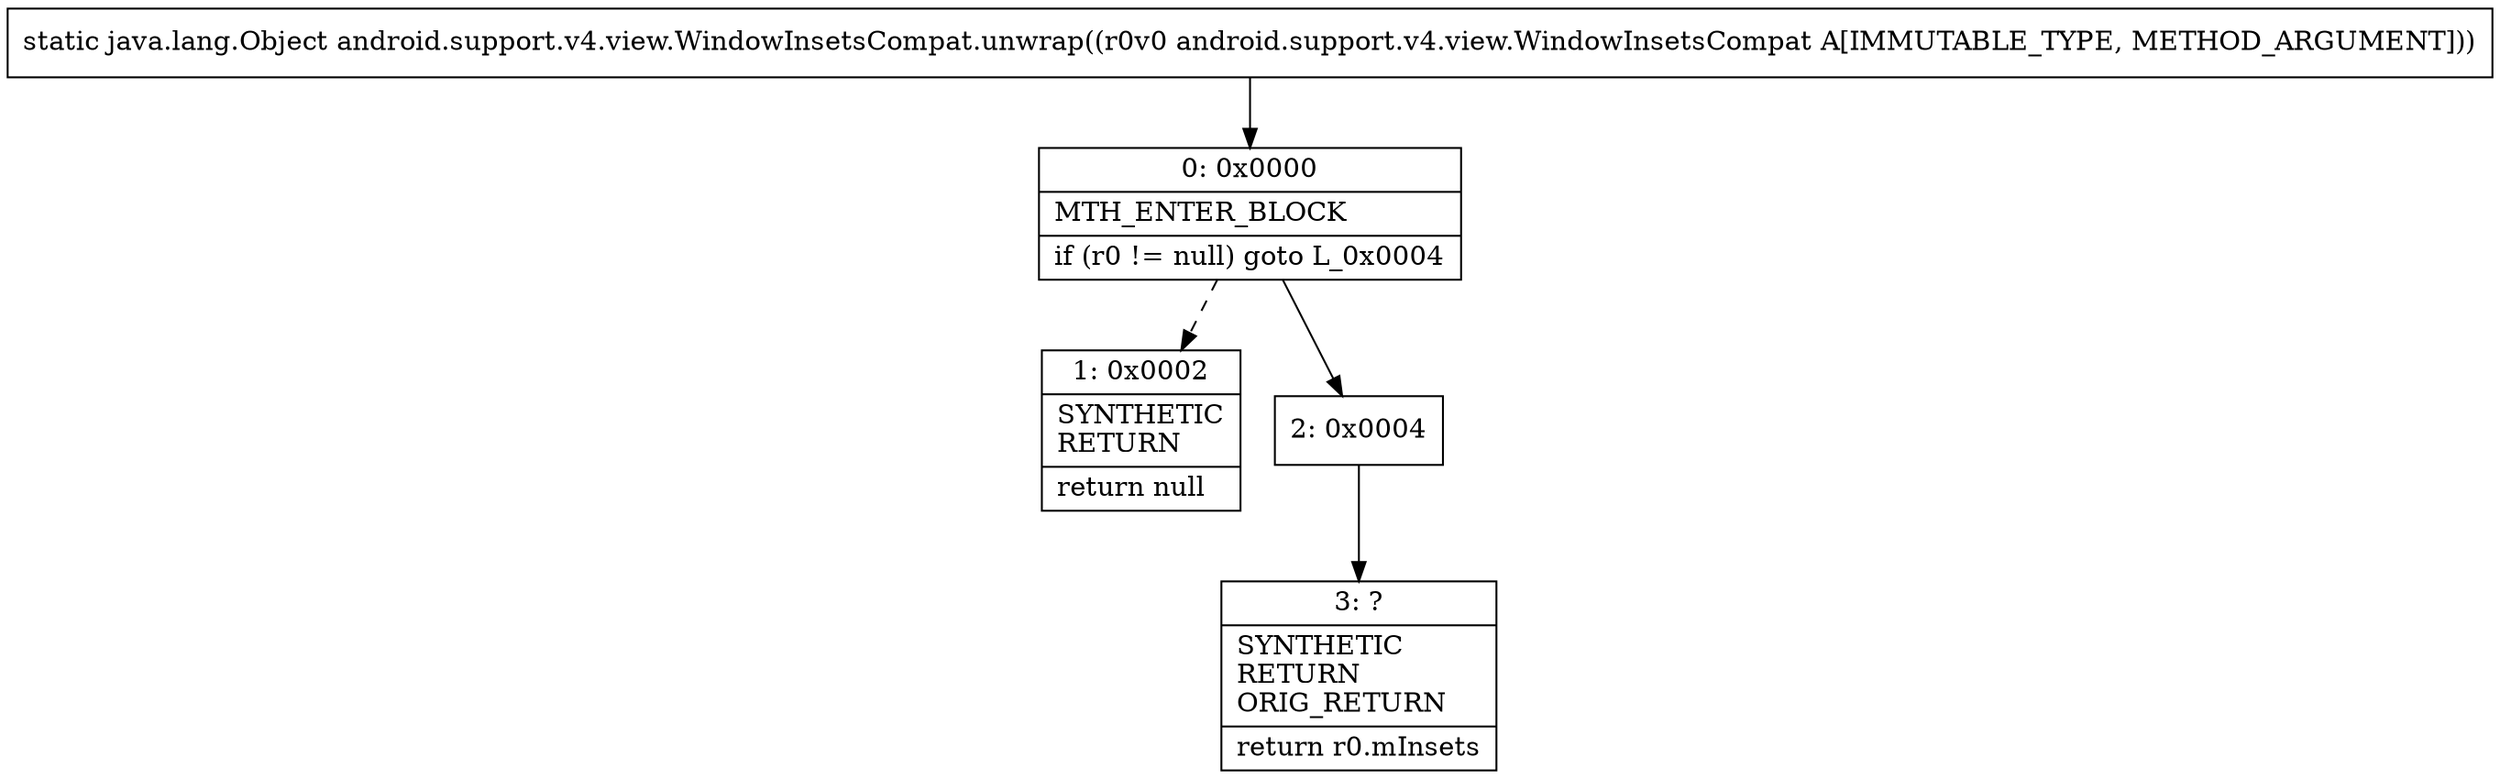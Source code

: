 digraph "CFG forandroid.support.v4.view.WindowInsetsCompat.unwrap(Landroid\/support\/v4\/view\/WindowInsetsCompat;)Ljava\/lang\/Object;" {
Node_0 [shape=record,label="{0\:\ 0x0000|MTH_ENTER_BLOCK\l|if (r0 != null) goto L_0x0004\l}"];
Node_1 [shape=record,label="{1\:\ 0x0002|SYNTHETIC\lRETURN\l|return null\l}"];
Node_2 [shape=record,label="{2\:\ 0x0004}"];
Node_3 [shape=record,label="{3\:\ ?|SYNTHETIC\lRETURN\lORIG_RETURN\l|return r0.mInsets\l}"];
MethodNode[shape=record,label="{static java.lang.Object android.support.v4.view.WindowInsetsCompat.unwrap((r0v0 android.support.v4.view.WindowInsetsCompat A[IMMUTABLE_TYPE, METHOD_ARGUMENT])) }"];
MethodNode -> Node_0;
Node_0 -> Node_1[style=dashed];
Node_0 -> Node_2;
Node_2 -> Node_3;
}


